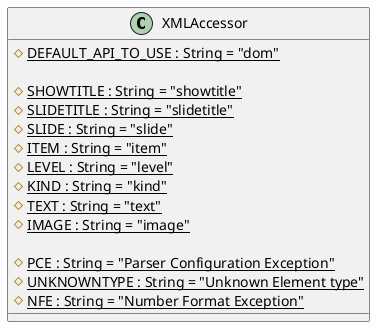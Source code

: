 @startuml XMLAccessor

class XMLAccessor {

  # {static} DEFAULT_API_TO_USE : String = "dom"

  # {static} SHOWTITLE : String = "showtitle"
  # {static} SLIDETITLE : String = "slidetitle"
  # {static} SLIDE : String = "slide"
  # {static} ITEM : String = "item"
  # {static} LEVEL : String = "level"
  # {static} KIND : String = "kind"
  # {static} TEXT : String = "text"
  # {static} IMAGE : String = "image"

  # {static} PCE : String = "Parser Configuration Exception"
  # {static} UNKNOWNTYPE : String = "Unknown Element type"
  # {static} NFE : String = "Number Format Exception"

}

@enduml
